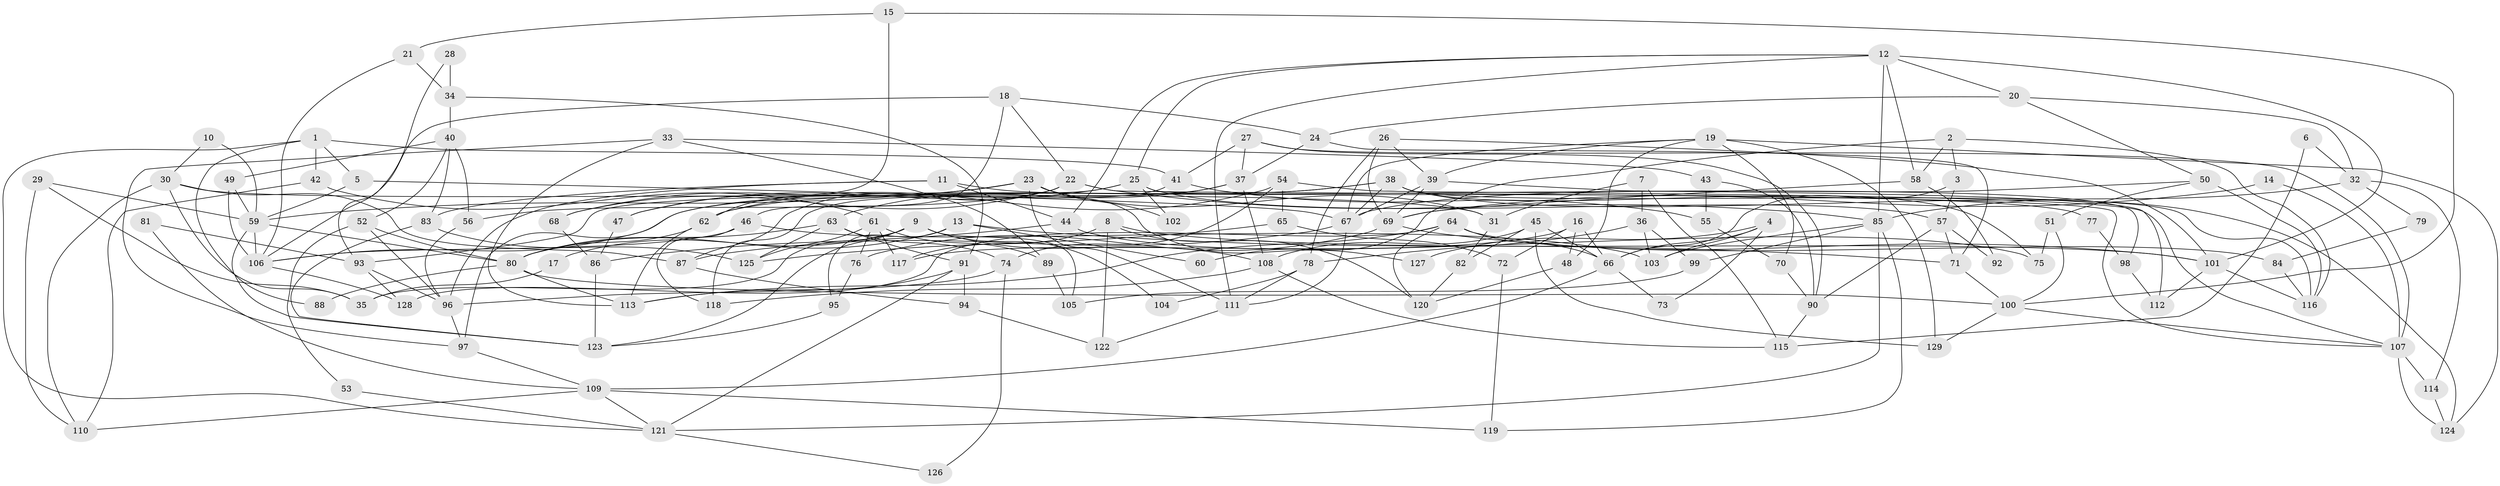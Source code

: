 // Generated by graph-tools (version 1.1) at 2025/49/03/09/25 04:49:57]
// undirected, 129 vertices, 258 edges
graph export_dot {
graph [start="1"]
  node [color=gray90,style=filled];
  1;
  2;
  3;
  4;
  5;
  6;
  7;
  8;
  9;
  10;
  11;
  12;
  13;
  14;
  15;
  16;
  17;
  18;
  19;
  20;
  21;
  22;
  23;
  24;
  25;
  26;
  27;
  28;
  29;
  30;
  31;
  32;
  33;
  34;
  35;
  36;
  37;
  38;
  39;
  40;
  41;
  42;
  43;
  44;
  45;
  46;
  47;
  48;
  49;
  50;
  51;
  52;
  53;
  54;
  55;
  56;
  57;
  58;
  59;
  60;
  61;
  62;
  63;
  64;
  65;
  66;
  67;
  68;
  69;
  70;
  71;
  72;
  73;
  74;
  75;
  76;
  77;
  78;
  79;
  80;
  81;
  82;
  83;
  84;
  85;
  86;
  87;
  88;
  89;
  90;
  91;
  92;
  93;
  94;
  95;
  96;
  97;
  98;
  99;
  100;
  101;
  102;
  103;
  104;
  105;
  106;
  107;
  108;
  109;
  110;
  111;
  112;
  113;
  114;
  115;
  116;
  117;
  118;
  119;
  120;
  121;
  122;
  123;
  124;
  125;
  126;
  127;
  128;
  129;
  1 -- 5;
  1 -- 41;
  1 -- 42;
  1 -- 88;
  1 -- 121;
  2 -- 3;
  2 -- 116;
  2 -- 58;
  2 -- 60;
  3 -- 57;
  3 -- 66;
  4 -- 103;
  4 -- 66;
  4 -- 73;
  4 -- 127;
  5 -- 67;
  5 -- 59;
  6 -- 32;
  6 -- 115;
  7 -- 36;
  7 -- 31;
  7 -- 115;
  8 -- 101;
  8 -- 117;
  8 -- 120;
  8 -- 122;
  9 -- 123;
  9 -- 108;
  9 -- 17;
  9 -- 35;
  9 -- 104;
  9 -- 105;
  10 -- 59;
  10 -- 30;
  11 -- 44;
  11 -- 96;
  11 -- 77;
  11 -- 83;
  12 -- 58;
  12 -- 85;
  12 -- 20;
  12 -- 25;
  12 -- 44;
  12 -- 101;
  12 -- 111;
  13 -- 80;
  13 -- 71;
  13 -- 60;
  13 -- 95;
  14 -- 69;
  14 -- 107;
  15 -- 100;
  15 -- 62;
  15 -- 21;
  16 -- 66;
  16 -- 48;
  16 -- 72;
  16 -- 117;
  17 -- 35;
  18 -- 106;
  18 -- 24;
  18 -- 22;
  18 -- 46;
  19 -- 129;
  19 -- 39;
  19 -- 48;
  19 -- 67;
  19 -- 70;
  19 -- 124;
  20 -- 50;
  20 -- 24;
  20 -- 32;
  21 -- 34;
  21 -- 106;
  22 -- 85;
  22 -- 56;
  22 -- 68;
  22 -- 87;
  22 -- 107;
  23 -- 111;
  23 -- 59;
  23 -- 31;
  23 -- 47;
  23 -- 68;
  23 -- 102;
  23 -- 127;
  24 -- 37;
  24 -- 71;
  25 -- 47;
  25 -- 57;
  25 -- 93;
  25 -- 98;
  25 -- 102;
  26 -- 101;
  26 -- 69;
  26 -- 39;
  26 -- 78;
  27 -- 37;
  27 -- 107;
  27 -- 41;
  27 -- 90;
  28 -- 93;
  28 -- 34;
  29 -- 59;
  29 -- 35;
  29 -- 110;
  30 -- 31;
  30 -- 87;
  30 -- 35;
  30 -- 110;
  31 -- 82;
  32 -- 114;
  32 -- 79;
  32 -- 85;
  33 -- 43;
  33 -- 97;
  33 -- 89;
  33 -- 113;
  34 -- 91;
  34 -- 40;
  36 -- 78;
  36 -- 99;
  36 -- 103;
  37 -- 63;
  37 -- 97;
  37 -- 108;
  38 -- 67;
  38 -- 106;
  38 -- 62;
  38 -- 75;
  38 -- 116;
  38 -- 124;
  39 -- 67;
  39 -- 69;
  39 -- 112;
  40 -- 52;
  40 -- 83;
  40 -- 49;
  40 -- 56;
  41 -- 118;
  41 -- 55;
  42 -- 110;
  42 -- 61;
  43 -- 55;
  43 -- 90;
  44 -- 86;
  44 -- 75;
  45 -- 66;
  45 -- 108;
  45 -- 82;
  45 -- 129;
  46 -- 103;
  46 -- 106;
  46 -- 118;
  47 -- 86;
  48 -- 120;
  49 -- 106;
  49 -- 59;
  50 -- 51;
  50 -- 67;
  50 -- 116;
  51 -- 100;
  51 -- 75;
  52 -- 80;
  52 -- 96;
  52 -- 53;
  53 -- 121;
  54 -- 107;
  54 -- 62;
  54 -- 65;
  54 -- 74;
  55 -- 70;
  56 -- 96;
  57 -- 71;
  57 -- 90;
  57 -- 92;
  58 -- 69;
  58 -- 92;
  59 -- 106;
  59 -- 80;
  59 -- 123;
  61 -- 125;
  61 -- 76;
  61 -- 89;
  61 -- 117;
  62 -- 113;
  62 -- 80;
  63 -- 80;
  63 -- 91;
  63 -- 74;
  63 -- 125;
  64 -- 113;
  64 -- 128;
  64 -- 66;
  64 -- 84;
  64 -- 120;
  65 -- 125;
  65 -- 72;
  66 -- 109;
  66 -- 73;
  67 -- 111;
  67 -- 87;
  68 -- 86;
  69 -- 101;
  69 -- 76;
  70 -- 90;
  71 -- 100;
  72 -- 119;
  74 -- 96;
  74 -- 126;
  76 -- 95;
  77 -- 98;
  78 -- 111;
  78 -- 104;
  79 -- 84;
  80 -- 88;
  80 -- 100;
  80 -- 113;
  81 -- 109;
  81 -- 93;
  82 -- 120;
  83 -- 123;
  83 -- 125;
  84 -- 116;
  85 -- 121;
  85 -- 99;
  85 -- 103;
  85 -- 119;
  86 -- 123;
  87 -- 94;
  89 -- 105;
  90 -- 115;
  91 -- 121;
  91 -- 113;
  91 -- 94;
  93 -- 96;
  93 -- 128;
  94 -- 122;
  95 -- 123;
  96 -- 97;
  97 -- 109;
  98 -- 112;
  99 -- 105;
  100 -- 107;
  100 -- 129;
  101 -- 116;
  101 -- 112;
  106 -- 128;
  107 -- 124;
  107 -- 114;
  108 -- 115;
  108 -- 118;
  109 -- 110;
  109 -- 119;
  109 -- 121;
  111 -- 122;
  114 -- 124;
  121 -- 126;
}
